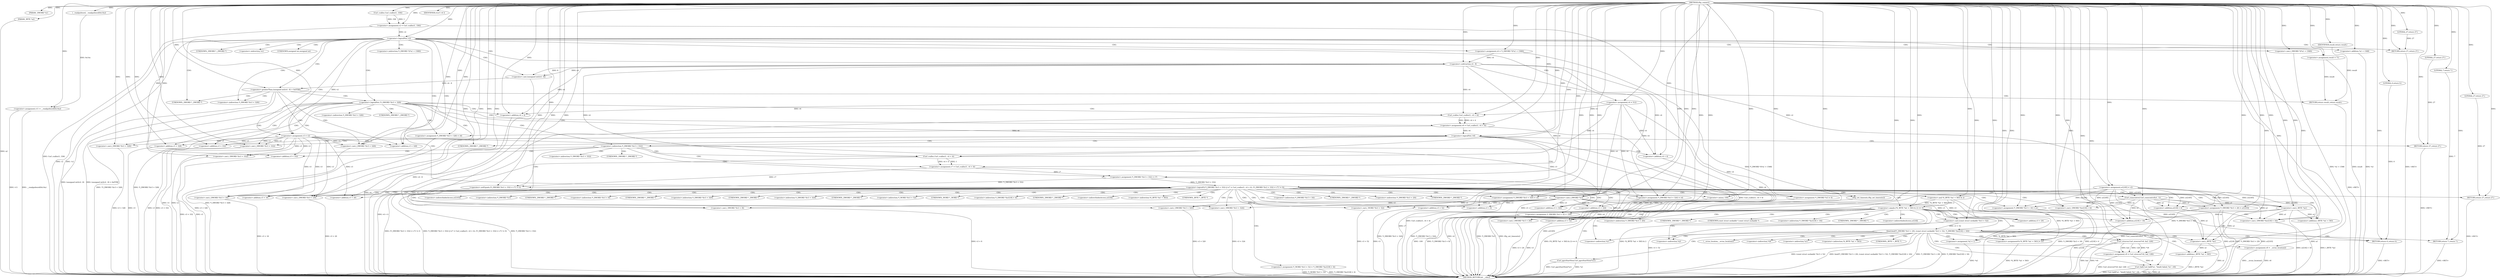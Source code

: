digraph tftp_connect {  
"1000111" [label = "(METHOD,tftp_connect)" ]
"1000371" [label = "(METHOD_RETURN,int __cdecl)" ]
"1000112" [label = "(PARAM,_DWORD *a1)" ]
"1000113" [label = "(PARAM,_BYTE *a2)" ]
"1000125" [label = "(<operator>.assignment,v11 = __readgsdword(0x14u))" ]
"1000127" [label = "(__readgsdword,__readgsdword(0x14u))" ]
"1000129" [label = "(<operator>.assignment,v2 = Curl_ccalloc(1, 336))" ]
"1000131" [label = "(Curl_ccalloc,Curl_ccalloc(1, 336))" ]
"1000134" [label = "(<operator>.assignment,a1[185] = v2)" ]
"1000140" [label = "(<operator>.logicalNot,!v2)" ]
"1000142" [label = "(RETURN,return 27;,return 27;)" ]
"1000143" [label = "(LITERAL,27,return 27;)" ]
"1000144" [label = "(<operator>.assignment,v3 = v2)" ]
"1000147" [label = "(<operator>.assignment,v4 = *(_DWORD *)(*a1 + 1568))" ]
"1000150" [label = "(<operator>.cast,(_DWORD *)(*a1 + 1568))" ]
"1000152" [label = "(<operator>.addition,*a1 + 1568)" ]
"1000157" [label = "(IDENTIFIER,v4,if ( v4 ))" ]
"1000159" [label = "(<operator>.assignment,result = 71)" ]
"1000163" [label = "(<operator>.greaterThan,(unsigned int)(v4 - 8) > 0xFFB0)" ]
"1000164" [label = "(<operator>.cast,(unsigned int)(v4 - 8))" ]
"1000166" [label = "(<operator>.subtraction,v4 - 8)" ]
"1000170" [label = "(RETURN,return result;,return result;)" ]
"1000171" [label = "(IDENTIFIER,result,return result;)" ]
"1000174" [label = "(<operator>.assignment,v4 = 512)" ]
"1000178" [label = "(<operator>.logicalNot,!*(_DWORD *)(v3 + 328))" ]
"1000180" [label = "(<operator>.cast,(_DWORD *)(v3 + 328))" ]
"1000182" [label = "(<operator>.addition,v3 + 328)" ]
"1000186" [label = "(<operator>.assignment,v6 = Curl_ccalloc(1, v4 + 4))" ]
"1000188" [label = "(Curl_ccalloc,Curl_ccalloc(1, v4 + 4))" ]
"1000190" [label = "(<operator>.addition,v4 + 4)" ]
"1000193" [label = "(<operator>.assignment,*(_DWORD *)(v3 + 328) = v6)" ]
"1000195" [label = "(<operator>.cast,(_DWORD *)(v3 + 328))" ]
"1000197" [label = "(<operator>.addition,v3 + 328)" ]
"1000202" [label = "(<operator>.logicalNot,!v6)" ]
"1000204" [label = "(RETURN,return 27;,return 27;)" ]
"1000205" [label = "(LITERAL,27,return 27;)" ]
"1000207" [label = "(<operator>.logicalOr,*(_DWORD *)(v3 + 332) || (v7 = Curl_ccalloc(1, v4 + 4), (*(_DWORD *)(v3 + 332) = v7) != 0))" ]
"1000209" [label = "(<operator>.cast,(_DWORD *)(v3 + 332))" ]
"1000211" [label = "(<operator>.addition,v3 + 332)" ]
"1000215" [label = "(<operator>.assignment,v7 = Curl_ccalloc(1, v4 + 4))" ]
"1000217" [label = "(Curl_ccalloc,Curl_ccalloc(1, v4 + 4))" ]
"1000219" [label = "(<operator>.addition,v4 + 4)" ]
"1000222" [label = "(<operator>.notEquals,(*(_DWORD *)(v3 + 332) = v7) != 0)" ]
"1000223" [label = "(<operator>.assignment,*(_DWORD *)(v3 + 332) = v7)" ]
"1000225" [label = "(<operator>.cast,(_DWORD *)(v3 + 332))" ]
"1000227" [label = "(<operator>.addition,v3 + 332)" ]
"1000233" [label = "(Curl_conncontrol,Curl_conncontrol(a1, 1))" ]
"1000236" [label = "(<operator>.assignment,*(_DWORD *)(v3 + 16) = a1)" ]
"1000238" [label = "(<operator>.cast,(_DWORD *)(v3 + 16))" ]
"1000240" [label = "(<operator>.addition,v3 + 16)" ]
"1000244" [label = "(<operator>.assignment,*(_DWORD *)(v3 + 20) = a1[103])" ]
"1000246" [label = "(<operator>.cast,(_DWORD *)(v3 + 20))" ]
"1000248" [label = "(<operator>.addition,v3 + 20)" ]
"1000254" [label = "(<operator>.assignment,*(_DWORD *)v3 = 0)" ]
"1000256" [label = "(<operator>.cast,(_DWORD *)v3)" ]
"1000260" [label = "(<operator>.assignment,*(_DWORD *)(v3 + 8) = -100)" ]
"1000262" [label = "(<operator>.cast,(_DWORD *)(v3 + 8))" ]
"1000264" [label = "(<operator>.addition,v3 + 8)" ]
"1000267" [label = "(<operator>.minus,-100)" ]
"1000269" [label = "(<operator>.assignment,*(_DWORD *)(v3 + 320) = v4)" ]
"1000271" [label = "(<operator>.cast,(_DWORD *)(v3 + 320))" ]
"1000273" [label = "(<operator>.addition,v3 + 320)" ]
"1000277" [label = "(<operator>.assignment,*(_DWORD *)(v3 + 324) = v4)" ]
"1000279" [label = "(<operator>.cast,(_DWORD *)(v3 + 324))" ]
"1000281" [label = "(<operator>.addition,v3 + 324)" ]
"1000285" [label = "(<operator>.assignment,*(_WORD *)(v3 + 52) = *(_DWORD *)(a1[18] + 4))" ]
"1000287" [label = "(<operator>.cast,(_WORD *)(v3 + 52))" ]
"1000289" [label = "(<operator>.addition,v3 + 52)" ]
"1000293" [label = "(<operator>.cast,(_DWORD *)(a1[18] + 4))" ]
"1000295" [label = "(<operator>.addition,a1[18] + 4)" ]
"1000300" [label = "(tftp_set_timeouts,tftp_set_timeouts())" ]
"1000302" [label = "(<operator>.equals,(*((_BYTE *)a1 + 583) & 2) == 0)" ]
"1000303" [label = "(<operator>.and,*((_BYTE *)a1 + 583) & 2)" ]
"1000305" [label = "(<operator>.addition,(_BYTE *)a1 + 583)" ]
"1000306" [label = "(<operator>.cast,(_BYTE *)a1)" ]
"1000314" [label = "(bind,bind(*(_DWORD *)(v3 + 20), (const struct sockaddr *)(v3 + 52), *(_DWORD *)(a1[18] + 16)))" ]
"1000316" [label = "(<operator>.cast,(_DWORD *)(v3 + 20))" ]
"1000318" [label = "(<operator>.addition,v3 + 20)" ]
"1000321" [label = "(<operator>.cast,(const struct sockaddr *)(v3 + 52))" ]
"1000323" [label = "(<operator>.addition,v3 + 52)" ]
"1000327" [label = "(<operator>.cast,(_DWORD *)(a1[18] + 16))" ]
"1000329" [label = "(<operator>.addition,a1[18] + 16)" ]
"1000335" [label = "(<operator>.assignment,v8 = __errno_location())" ]
"1000338" [label = "(<operator>.assignment,v9 = Curl_strerror(*v8, buf, 128))" ]
"1000340" [label = "(Curl_strerror,Curl_strerror(*v8, buf, 128))" ]
"1000345" [label = "(Curl_failf,Curl_failf(*a1, \"bind() failed; %s\", v9))" ]
"1000350" [label = "(RETURN,return 7;,return 7;)" ]
"1000351" [label = "(LITERAL,7,return 7;)" ]
"1000352" [label = "(<operators>.assignmentOr,*((_BYTE *)a1 + 583) |= 2u)" ]
"1000354" [label = "(<operator>.addition,(_BYTE *)a1 + 583)" ]
"1000355" [label = "(<operator>.cast,(_BYTE *)a1)" ]
"1000360" [label = "(Curl_pgrsStartNow,Curl_pgrsStartNow(*a1))" ]
"1000363" [label = "(<operator>.assignment,*a2 = 1)" ]
"1000367" [label = "(RETURN,return 0;,return 0;)" ]
"1000368" [label = "(LITERAL,0,return 0;)" ]
"1000369" [label = "(RETURN,return 27;,return 27;)" ]
"1000370" [label = "(LITERAL,27,return 27;)" ]
"1000149" [label = "(<operator>.indirection,*(_DWORD *)(*a1 + 1568))" ]
"1000151" [label = "(UNKNOWN,_DWORD *,_DWORD *)" ]
"1000153" [label = "(<operator>.indirection,*a1)" ]
"1000165" [label = "(UNKNOWN,unsigned int,unsigned int)" ]
"1000179" [label = "(<operator>.indirection,*(_DWORD *)(v3 + 328))" ]
"1000181" [label = "(UNKNOWN,_DWORD *,_DWORD *)" ]
"1000194" [label = "(<operator>.indirection,*(_DWORD *)(v3 + 328))" ]
"1000196" [label = "(UNKNOWN,_DWORD *,_DWORD *)" ]
"1000208" [label = "(<operator>.indirection,*(_DWORD *)(v3 + 332))" ]
"1000210" [label = "(UNKNOWN,_DWORD *,_DWORD *)" ]
"1000224" [label = "(<operator>.indirection,*(_DWORD *)(v3 + 332))" ]
"1000226" [label = "(UNKNOWN,_DWORD *,_DWORD *)" ]
"1000237" [label = "(<operator>.indirection,*(_DWORD *)(v3 + 16))" ]
"1000239" [label = "(UNKNOWN,_DWORD *,_DWORD *)" ]
"1000245" [label = "(<operator>.indirection,*(_DWORD *)(v3 + 20))" ]
"1000247" [label = "(UNKNOWN,_DWORD *,_DWORD *)" ]
"1000251" [label = "(<operator>.indirectIndexAccess,a1[103])" ]
"1000255" [label = "(<operator>.indirection,*(_DWORD *)v3)" ]
"1000257" [label = "(UNKNOWN,_DWORD *,_DWORD *)" ]
"1000261" [label = "(<operator>.indirection,*(_DWORD *)(v3 + 8))" ]
"1000263" [label = "(UNKNOWN,_DWORD *,_DWORD *)" ]
"1000270" [label = "(<operator>.indirection,*(_DWORD *)(v3 + 320))" ]
"1000272" [label = "(UNKNOWN,_DWORD *,_DWORD *)" ]
"1000278" [label = "(<operator>.indirection,*(_DWORD *)(v3 + 324))" ]
"1000280" [label = "(UNKNOWN,_DWORD *,_DWORD *)" ]
"1000286" [label = "(<operator>.indirection,*(_WORD *)(v3 + 52))" ]
"1000288" [label = "(UNKNOWN,_WORD *,_WORD *)" ]
"1000292" [label = "(<operator>.indirection,*(_DWORD *)(a1[18] + 4))" ]
"1000294" [label = "(UNKNOWN,_DWORD *,_DWORD *)" ]
"1000296" [label = "(<operator>.indirectIndexAccess,a1[18])" ]
"1000304" [label = "(<operator>.indirection,*((_BYTE *)a1 + 583))" ]
"1000307" [label = "(UNKNOWN,_BYTE *,_BYTE *)" ]
"1000315" [label = "(<operator>.indirection,*(_DWORD *)(v3 + 20))" ]
"1000317" [label = "(UNKNOWN,_DWORD *,_DWORD *)" ]
"1000322" [label = "(UNKNOWN,const struct sockaddr *,const struct sockaddr *)" ]
"1000326" [label = "(<operator>.indirection,*(_DWORD *)(a1[18] + 16))" ]
"1000328" [label = "(UNKNOWN,_DWORD *,_DWORD *)" ]
"1000330" [label = "(<operator>.indirectIndexAccess,a1[18])" ]
"1000337" [label = "(__errno_location,__errno_location())" ]
"1000341" [label = "(<operator>.indirection,*v8)" ]
"1000346" [label = "(<operator>.indirection,*a1)" ]
"1000353" [label = "(<operator>.indirection,*((_BYTE *)a1 + 583))" ]
"1000356" [label = "(UNKNOWN,_BYTE *,_BYTE *)" ]
"1000361" [label = "(<operator>.indirection,*a1)" ]
"1000364" [label = "(<operator>.indirection,*a2)" ]
  "1000369" -> "1000371"  [ label = "DDG: <RET>"] 
  "1000350" -> "1000371"  [ label = "DDG: <RET>"] 
  "1000170" -> "1000371"  [ label = "DDG: <RET>"] 
  "1000367" -> "1000371"  [ label = "DDG: <RET>"] 
  "1000142" -> "1000371"  [ label = "DDG: <RET>"] 
  "1000178" -> "1000371"  [ label = "DDG: *(_DWORD *)(v3 + 328)"] 
  "1000211" -> "1000371"  [ label = "DDG: v3"] 
  "1000287" -> "1000371"  [ label = "DDG: v3 + 52"] 
  "1000163" -> "1000371"  [ label = "DDG: (unsigned int)(v4 - 8)"] 
  "1000166" -> "1000371"  [ label = "DDG: v4"] 
  "1000260" -> "1000371"  [ label = "DDG: -100"] 
  "1000193" -> "1000371"  [ label = "DDG: *(_DWORD *)(v3 + 328)"] 
  "1000293" -> "1000371"  [ label = "DDG: a1[18] + 4"] 
  "1000113" -> "1000371"  [ label = "DDG: a2"] 
  "1000190" -> "1000371"  [ label = "DDG: v4"] 
  "1000202" -> "1000371"  [ label = "DDG: v6"] 
  "1000125" -> "1000371"  [ label = "DDG: __readgsdword(0x14u)"] 
  "1000163" -> "1000371"  [ label = "DDG: (unsigned int)(v4 - 8) > 0xFFB0"] 
  "1000164" -> "1000371"  [ label = "DDG: v4 - 8"] 
  "1000329" -> "1000371"  [ label = "DDG: a1[18]"] 
  "1000352" -> "1000371"  [ label = "DDG: *((_BYTE *)a1 + 583)"] 
  "1000314" -> "1000371"  [ label = "DDG: (const struct sockaddr *)(v3 + 52)"] 
  "1000233" -> "1000371"  [ label = "DDG: Curl_conncontrol(a1, 1)"] 
  "1000335" -> "1000371"  [ label = "DDG: __errno_location()"] 
  "1000306" -> "1000371"  [ label = "DDG: a1"] 
  "1000215" -> "1000371"  [ label = "DDG: Curl_ccalloc(1, v4 + 4)"] 
  "1000178" -> "1000371"  [ label = "DDG: !*(_DWORD *)(v3 + 328)"] 
  "1000223" -> "1000371"  [ label = "DDG: v7"] 
  "1000209" -> "1000371"  [ label = "DDG: v3 + 332"] 
  "1000321" -> "1000371"  [ label = "DDG: v3 + 52"] 
  "1000363" -> "1000371"  [ label = "DDG: *a2"] 
  "1000289" -> "1000371"  [ label = "DDG: v3"] 
  "1000150" -> "1000371"  [ label = "DDG: *a1 + 1568"] 
  "1000219" -> "1000371"  [ label = "DDG: v4"] 
  "1000354" -> "1000371"  [ label = "DDG: (_BYTE *)a1"] 
  "1000295" -> "1000371"  [ label = "DDG: a1[18]"] 
  "1000269" -> "1000371"  [ label = "DDG: *(_DWORD *)(v3 + 320)"] 
  "1000340" -> "1000371"  [ label = "DDG: *v8"] 
  "1000302" -> "1000371"  [ label = "DDG: (*((_BYTE *)a1 + 583) & 2) == 0"] 
  "1000225" -> "1000371"  [ label = "DDG: v3 + 332"] 
  "1000152" -> "1000371"  [ label = "DDG: *a1"] 
  "1000285" -> "1000371"  [ label = "DDG: *(_DWORD *)(a1[18] + 4)"] 
  "1000147" -> "1000371"  [ label = "DDG: *(_DWORD *)(*a1 + 1568)"] 
  "1000345" -> "1000371"  [ label = "DDG: Curl_failf(*a1, \"bind() failed; %s\", v9)"] 
  "1000180" -> "1000371"  [ label = "DDG: v3 + 328"] 
  "1000188" -> "1000371"  [ label = "DDG: v4 + 4"] 
  "1000236" -> "1000371"  [ label = "DDG: *(_DWORD *)(v3 + 16)"] 
  "1000303" -> "1000371"  [ label = "DDG: *((_BYTE *)a1 + 583)"] 
  "1000345" -> "1000371"  [ label = "DDG: *a1"] 
  "1000254" -> "1000371"  [ label = "DDG: *(_DWORD *)v3"] 
  "1000360" -> "1000371"  [ label = "DDG: *a1"] 
  "1000207" -> "1000371"  [ label = "DDG: *(_DWORD *)(v3 + 332) || (v7 = Curl_ccalloc(1, v4 + 4), (*(_DWORD *)(v3 + 332) = v7) != 0)"] 
  "1000222" -> "1000371"  [ label = "DDG: (*(_DWORD *)(v3 + 332) = v7) != 0"] 
  "1000129" -> "1000371"  [ label = "DDG: Curl_ccalloc(1, 336)"] 
  "1000314" -> "1000371"  [ label = "DDG: bind(*(_DWORD *)(v3 + 20), (const struct sockaddr *)(v3 + 52), *(_DWORD *)(a1[18] + 16))"] 
  "1000260" -> "1000371"  [ label = "DDG: *(_DWORD *)(v3 + 8)"] 
  "1000246" -> "1000371"  [ label = "DDG: v3 + 20"] 
  "1000340" -> "1000371"  [ label = "DDG: buf"] 
  "1000285" -> "1000371"  [ label = "DDG: *(_WORD *)(v3 + 52)"] 
  "1000302" -> "1000371"  [ label = "DDG: *((_BYTE *)a1 + 583) & 2"] 
  "1000197" -> "1000371"  [ label = "DDG: v3"] 
  "1000345" -> "1000371"  [ label = "DDG: v9"] 
  "1000186" -> "1000371"  [ label = "DDG: Curl_ccalloc(1, v4 + 4)"] 
  "1000314" -> "1000371"  [ label = "DDG: *(_DWORD *)(v3 + 20)"] 
  "1000207" -> "1000371"  [ label = "DDG: *(_DWORD *)(v3 + 332)"] 
  "1000279" -> "1000371"  [ label = "DDG: v3 + 324"] 
  "1000134" -> "1000371"  [ label = "DDG: a1[185]"] 
  "1000140" -> "1000371"  [ label = "DDG: v2"] 
  "1000125" -> "1000371"  [ label = "DDG: v11"] 
  "1000305" -> "1000371"  [ label = "DDG: (_BYTE *)a1"] 
  "1000335" -> "1000371"  [ label = "DDG: v8"] 
  "1000300" -> "1000371"  [ label = "DDG: tftp_set_timeouts()"] 
  "1000227" -> "1000371"  [ label = "DDG: v3"] 
  "1000327" -> "1000371"  [ label = "DDG: a1[18] + 16"] 
  "1000271" -> "1000371"  [ label = "DDG: v3 + 320"] 
  "1000140" -> "1000371"  [ label = "DDG: !v2"] 
  "1000277" -> "1000371"  [ label = "DDG: *(_DWORD *)(v3 + 324)"] 
  "1000262" -> "1000371"  [ label = "DDG: v3 + 8"] 
  "1000144" -> "1000371"  [ label = "DDG: v3"] 
  "1000355" -> "1000371"  [ label = "DDG: a1"] 
  "1000277" -> "1000371"  [ label = "DDG: v4"] 
  "1000159" -> "1000371"  [ label = "DDG: result"] 
  "1000338" -> "1000371"  [ label = "DDG: Curl_strerror(*v8, buf, 128)"] 
  "1000316" -> "1000371"  [ label = "DDG: v3 + 20"] 
  "1000314" -> "1000371"  [ label = "DDG: *(_DWORD *)(a1[18] + 16)"] 
  "1000202" -> "1000371"  [ label = "DDG: !v6"] 
  "1000195" -> "1000371"  [ label = "DDG: v3 + 328"] 
  "1000174" -> "1000371"  [ label = "DDG: v4"] 
  "1000144" -> "1000371"  [ label = "DDG: v2"] 
  "1000238" -> "1000371"  [ label = "DDG: v3 + 16"] 
  "1000323" -> "1000371"  [ label = "DDG: v3"] 
  "1000244" -> "1000371"  [ label = "DDG: *(_DWORD *)(v3 + 20)"] 
  "1000217" -> "1000371"  [ label = "DDG: v4 + 4"] 
  "1000244" -> "1000371"  [ label = "DDG: a1[103]"] 
  "1000360" -> "1000371"  [ label = "DDG: Curl_pgrsStartNow(*a1)"] 
  "1000204" -> "1000371"  [ label = "DDG: <RET>"] 
  "1000111" -> "1000112"  [ label = "DDG: "] 
  "1000111" -> "1000113"  [ label = "DDG: "] 
  "1000127" -> "1000125"  [ label = "DDG: 0x14u"] 
  "1000111" -> "1000125"  [ label = "DDG: "] 
  "1000111" -> "1000127"  [ label = "DDG: "] 
  "1000131" -> "1000129"  [ label = "DDG: 1"] 
  "1000131" -> "1000129"  [ label = "DDG: 336"] 
  "1000111" -> "1000129"  [ label = "DDG: "] 
  "1000111" -> "1000131"  [ label = "DDG: "] 
  "1000129" -> "1000134"  [ label = "DDG: v2"] 
  "1000111" -> "1000134"  [ label = "DDG: "] 
  "1000111" -> "1000140"  [ label = "DDG: "] 
  "1000129" -> "1000140"  [ label = "DDG: v2"] 
  "1000143" -> "1000142"  [ label = "DDG: 27"] 
  "1000111" -> "1000142"  [ label = "DDG: "] 
  "1000111" -> "1000143"  [ label = "DDG: "] 
  "1000140" -> "1000144"  [ label = "DDG: v2"] 
  "1000111" -> "1000144"  [ label = "DDG: "] 
  "1000111" -> "1000147"  [ label = "DDG: "] 
  "1000111" -> "1000150"  [ label = "DDG: "] 
  "1000111" -> "1000152"  [ label = "DDG: "] 
  "1000111" -> "1000157"  [ label = "DDG: "] 
  "1000111" -> "1000159"  [ label = "DDG: "] 
  "1000164" -> "1000163"  [ label = "DDG: v4 - 8"] 
  "1000166" -> "1000164"  [ label = "DDG: v4"] 
  "1000166" -> "1000164"  [ label = "DDG: 8"] 
  "1000147" -> "1000166"  [ label = "DDG: v4"] 
  "1000111" -> "1000166"  [ label = "DDG: "] 
  "1000111" -> "1000163"  [ label = "DDG: "] 
  "1000171" -> "1000170"  [ label = "DDG: result"] 
  "1000159" -> "1000170"  [ label = "DDG: result"] 
  "1000111" -> "1000171"  [ label = "DDG: "] 
  "1000111" -> "1000174"  [ label = "DDG: "] 
  "1000144" -> "1000180"  [ label = "DDG: v3"] 
  "1000111" -> "1000180"  [ label = "DDG: "] 
  "1000144" -> "1000182"  [ label = "DDG: v3"] 
  "1000111" -> "1000182"  [ label = "DDG: "] 
  "1000188" -> "1000186"  [ label = "DDG: 1"] 
  "1000188" -> "1000186"  [ label = "DDG: v4 + 4"] 
  "1000111" -> "1000186"  [ label = "DDG: "] 
  "1000111" -> "1000188"  [ label = "DDG: "] 
  "1000166" -> "1000188"  [ label = "DDG: v4"] 
  "1000174" -> "1000188"  [ label = "DDG: v4"] 
  "1000166" -> "1000190"  [ label = "DDG: v4"] 
  "1000174" -> "1000190"  [ label = "DDG: v4"] 
  "1000111" -> "1000190"  [ label = "DDG: "] 
  "1000186" -> "1000193"  [ label = "DDG: v6"] 
  "1000111" -> "1000193"  [ label = "DDG: "] 
  "1000111" -> "1000195"  [ label = "DDG: "] 
  "1000144" -> "1000195"  [ label = "DDG: v3"] 
  "1000111" -> "1000197"  [ label = "DDG: "] 
  "1000144" -> "1000197"  [ label = "DDG: v3"] 
  "1000111" -> "1000202"  [ label = "DDG: "] 
  "1000186" -> "1000202"  [ label = "DDG: v6"] 
  "1000205" -> "1000204"  [ label = "DDG: 27"] 
  "1000111" -> "1000204"  [ label = "DDG: "] 
  "1000111" -> "1000205"  [ label = "DDG: "] 
  "1000223" -> "1000207"  [ label = "DDG: *(_DWORD *)(v3 + 332)"] 
  "1000111" -> "1000209"  [ label = "DDG: "] 
  "1000144" -> "1000209"  [ label = "DDG: v3"] 
  "1000111" -> "1000211"  [ label = "DDG: "] 
  "1000144" -> "1000211"  [ label = "DDG: v3"] 
  "1000217" -> "1000215"  [ label = "DDG: 1"] 
  "1000217" -> "1000215"  [ label = "DDG: v4 + 4"] 
  "1000111" -> "1000215"  [ label = "DDG: "] 
  "1000111" -> "1000217"  [ label = "DDG: "] 
  "1000166" -> "1000217"  [ label = "DDG: v4"] 
  "1000174" -> "1000217"  [ label = "DDG: v4"] 
  "1000166" -> "1000219"  [ label = "DDG: v4"] 
  "1000174" -> "1000219"  [ label = "DDG: v4"] 
  "1000111" -> "1000219"  [ label = "DDG: "] 
  "1000223" -> "1000222"  [ label = "DDG: *(_DWORD *)(v3 + 332)"] 
  "1000215" -> "1000222"  [ label = "DDG: v7"] 
  "1000111" -> "1000222"  [ label = "DDG: "] 
  "1000111" -> "1000225"  [ label = "DDG: "] 
  "1000144" -> "1000225"  [ label = "DDG: v3"] 
  "1000111" -> "1000227"  [ label = "DDG: "] 
  "1000144" -> "1000227"  [ label = "DDG: v3"] 
  "1000215" -> "1000223"  [ label = "DDG: v7"] 
  "1000111" -> "1000223"  [ label = "DDG: "] 
  "1000134" -> "1000233"  [ label = "DDG: a1[185]"] 
  "1000111" -> "1000233"  [ label = "DDG: "] 
  "1000233" -> "1000236"  [ label = "DDG: a1"] 
  "1000134" -> "1000236"  [ label = "DDG: a1[185]"] 
  "1000111" -> "1000236"  [ label = "DDG: "] 
  "1000111" -> "1000238"  [ label = "DDG: "] 
  "1000144" -> "1000238"  [ label = "DDG: v3"] 
  "1000111" -> "1000240"  [ label = "DDG: "] 
  "1000144" -> "1000240"  [ label = "DDG: v3"] 
  "1000233" -> "1000244"  [ label = "DDG: a1"] 
  "1000134" -> "1000244"  [ label = "DDG: a1[185]"] 
  "1000111" -> "1000244"  [ label = "DDG: "] 
  "1000111" -> "1000246"  [ label = "DDG: "] 
  "1000144" -> "1000246"  [ label = "DDG: v3"] 
  "1000111" -> "1000248"  [ label = "DDG: "] 
  "1000144" -> "1000248"  [ label = "DDG: v3"] 
  "1000111" -> "1000254"  [ label = "DDG: "] 
  "1000111" -> "1000256"  [ label = "DDG: "] 
  "1000144" -> "1000256"  [ label = "DDG: v3"] 
  "1000267" -> "1000260"  [ label = "DDG: 100"] 
  "1000256" -> "1000262"  [ label = "DDG: v3"] 
  "1000111" -> "1000262"  [ label = "DDG: "] 
  "1000256" -> "1000264"  [ label = "DDG: v3"] 
  "1000111" -> "1000264"  [ label = "DDG: "] 
  "1000111" -> "1000267"  [ label = "DDG: "] 
  "1000166" -> "1000269"  [ label = "DDG: v4"] 
  "1000174" -> "1000269"  [ label = "DDG: v4"] 
  "1000111" -> "1000269"  [ label = "DDG: "] 
  "1000111" -> "1000271"  [ label = "DDG: "] 
  "1000256" -> "1000271"  [ label = "DDG: v3"] 
  "1000111" -> "1000273"  [ label = "DDG: "] 
  "1000256" -> "1000273"  [ label = "DDG: v3"] 
  "1000111" -> "1000277"  [ label = "DDG: "] 
  "1000166" -> "1000277"  [ label = "DDG: v4"] 
  "1000174" -> "1000277"  [ label = "DDG: v4"] 
  "1000111" -> "1000279"  [ label = "DDG: "] 
  "1000256" -> "1000279"  [ label = "DDG: v3"] 
  "1000111" -> "1000281"  [ label = "DDG: "] 
  "1000256" -> "1000281"  [ label = "DDG: v3"] 
  "1000111" -> "1000287"  [ label = "DDG: "] 
  "1000256" -> "1000287"  [ label = "DDG: v3"] 
  "1000111" -> "1000289"  [ label = "DDG: "] 
  "1000256" -> "1000289"  [ label = "DDG: v3"] 
  "1000233" -> "1000293"  [ label = "DDG: a1"] 
  "1000134" -> "1000293"  [ label = "DDG: a1[185]"] 
  "1000111" -> "1000293"  [ label = "DDG: "] 
  "1000233" -> "1000295"  [ label = "DDG: a1"] 
  "1000134" -> "1000295"  [ label = "DDG: a1[185]"] 
  "1000111" -> "1000295"  [ label = "DDG: "] 
  "1000111" -> "1000300"  [ label = "DDG: "] 
  "1000303" -> "1000302"  [ label = "DDG: *((_BYTE *)a1 + 583)"] 
  "1000303" -> "1000302"  [ label = "DDG: 2"] 
  "1000306" -> "1000305"  [ label = "DDG: a1"] 
  "1000134" -> "1000306"  [ label = "DDG: a1[185]"] 
  "1000111" -> "1000306"  [ label = "DDG: "] 
  "1000233" -> "1000306"  [ label = "DDG: a1"] 
  "1000111" -> "1000305"  [ label = "DDG: "] 
  "1000111" -> "1000303"  [ label = "DDG: "] 
  "1000111" -> "1000302"  [ label = "DDG: "] 
  "1000244" -> "1000314"  [ label = "DDG: *(_DWORD *)(v3 + 20)"] 
  "1000111" -> "1000316"  [ label = "DDG: "] 
  "1000256" -> "1000316"  [ label = "DDG: v3"] 
  "1000111" -> "1000318"  [ label = "DDG: "] 
  "1000256" -> "1000318"  [ label = "DDG: v3"] 
  "1000321" -> "1000314"  [ label = "DDG: v3 + 52"] 
  "1000111" -> "1000321"  [ label = "DDG: "] 
  "1000256" -> "1000321"  [ label = "DDG: v3"] 
  "1000111" -> "1000323"  [ label = "DDG: "] 
  "1000256" -> "1000323"  [ label = "DDG: v3"] 
  "1000306" -> "1000327"  [ label = "DDG: a1"] 
  "1000233" -> "1000327"  [ label = "DDG: a1"] 
  "1000134" -> "1000327"  [ label = "DDG: a1[185]"] 
  "1000111" -> "1000327"  [ label = "DDG: "] 
  "1000306" -> "1000329"  [ label = "DDG: a1"] 
  "1000233" -> "1000329"  [ label = "DDG: a1"] 
  "1000134" -> "1000329"  [ label = "DDG: a1[185]"] 
  "1000111" -> "1000329"  [ label = "DDG: "] 
  "1000111" -> "1000335"  [ label = "DDG: "] 
  "1000340" -> "1000338"  [ label = "DDG: *v8"] 
  "1000340" -> "1000338"  [ label = "DDG: buf"] 
  "1000340" -> "1000338"  [ label = "DDG: 128"] 
  "1000111" -> "1000338"  [ label = "DDG: "] 
  "1000111" -> "1000340"  [ label = "DDG: "] 
  "1000111" -> "1000345"  [ label = "DDG: "] 
  "1000338" -> "1000345"  [ label = "DDG: v9"] 
  "1000351" -> "1000350"  [ label = "DDG: 7"] 
  "1000111" -> "1000350"  [ label = "DDG: "] 
  "1000111" -> "1000351"  [ label = "DDG: "] 
  "1000111" -> "1000352"  [ label = "DDG: "] 
  "1000303" -> "1000352"  [ label = "DDG: *((_BYTE *)a1 + 583)"] 
  "1000355" -> "1000354"  [ label = "DDG: a1"] 
  "1000306" -> "1000355"  [ label = "DDG: a1"] 
  "1000134" -> "1000355"  [ label = "DDG: a1[185]"] 
  "1000111" -> "1000355"  [ label = "DDG: "] 
  "1000233" -> "1000355"  [ label = "DDG: a1"] 
  "1000111" -> "1000354"  [ label = "DDG: "] 
  "1000111" -> "1000363"  [ label = "DDG: "] 
  "1000368" -> "1000367"  [ label = "DDG: 0"] 
  "1000111" -> "1000367"  [ label = "DDG: "] 
  "1000111" -> "1000368"  [ label = "DDG: "] 
  "1000370" -> "1000369"  [ label = "DDG: 27"] 
  "1000111" -> "1000369"  [ label = "DDG: "] 
  "1000111" -> "1000370"  [ label = "DDG: "] 
  "1000140" -> "1000144"  [ label = "CDG: "] 
  "1000140" -> "1000142"  [ label = "CDG: "] 
  "1000140" -> "1000153"  [ label = "CDG: "] 
  "1000140" -> "1000152"  [ label = "CDG: "] 
  "1000140" -> "1000151"  [ label = "CDG: "] 
  "1000140" -> "1000150"  [ label = "CDG: "] 
  "1000140" -> "1000149"  [ label = "CDG: "] 
  "1000140" -> "1000147"  [ label = "CDG: "] 
  "1000140" -> "1000159"  [ label = "CDG: "] 
  "1000140" -> "1000174"  [ label = "CDG: "] 
  "1000140" -> "1000166"  [ label = "CDG: "] 
  "1000140" -> "1000165"  [ label = "CDG: "] 
  "1000140" -> "1000164"  [ label = "CDG: "] 
  "1000140" -> "1000163"  [ label = "CDG: "] 
  "1000140" -> "1000182"  [ label = "CDG: "] 
  "1000140" -> "1000181"  [ label = "CDG: "] 
  "1000140" -> "1000180"  [ label = "CDG: "] 
  "1000140" -> "1000179"  [ label = "CDG: "] 
  "1000140" -> "1000178"  [ label = "CDG: "] 
  "1000163" -> "1000170"  [ label = "CDG: "] 
  "1000163" -> "1000182"  [ label = "CDG: "] 
  "1000163" -> "1000181"  [ label = "CDG: "] 
  "1000163" -> "1000180"  [ label = "CDG: "] 
  "1000163" -> "1000179"  [ label = "CDG: "] 
  "1000163" -> "1000178"  [ label = "CDG: "] 
  "1000178" -> "1000190"  [ label = "CDG: "] 
  "1000178" -> "1000188"  [ label = "CDG: "] 
  "1000178" -> "1000186"  [ label = "CDG: "] 
  "1000178" -> "1000208"  [ label = "CDG: "] 
  "1000178" -> "1000207"  [ label = "CDG: "] 
  "1000178" -> "1000202"  [ label = "CDG: "] 
  "1000178" -> "1000197"  [ label = "CDG: "] 
  "1000178" -> "1000196"  [ label = "CDG: "] 
  "1000178" -> "1000195"  [ label = "CDG: "] 
  "1000178" -> "1000194"  [ label = "CDG: "] 
  "1000178" -> "1000193"  [ label = "CDG: "] 
  "1000178" -> "1000211"  [ label = "CDG: "] 
  "1000178" -> "1000210"  [ label = "CDG: "] 
  "1000178" -> "1000209"  [ label = "CDG: "] 
  "1000202" -> "1000208"  [ label = "CDG: "] 
  "1000202" -> "1000207"  [ label = "CDG: "] 
  "1000202" -> "1000204"  [ label = "CDG: "] 
  "1000202" -> "1000211"  [ label = "CDG: "] 
  "1000202" -> "1000210"  [ label = "CDG: "] 
  "1000202" -> "1000209"  [ label = "CDG: "] 
  "1000207" -> "1000240"  [ label = "CDG: "] 
  "1000207" -> "1000239"  [ label = "CDG: "] 
  "1000207" -> "1000238"  [ label = "CDG: "] 
  "1000207" -> "1000237"  [ label = "CDG: "] 
  "1000207" -> "1000236"  [ label = "CDG: "] 
  "1000207" -> "1000233"  [ label = "CDG: "] 
  "1000207" -> "1000256"  [ label = "CDG: "] 
  "1000207" -> "1000255"  [ label = "CDG: "] 
  "1000207" -> "1000254"  [ label = "CDG: "] 
  "1000207" -> "1000251"  [ label = "CDG: "] 
  "1000207" -> "1000248"  [ label = "CDG: "] 
  "1000207" -> "1000247"  [ label = "CDG: "] 
  "1000207" -> "1000246"  [ label = "CDG: "] 
  "1000207" -> "1000245"  [ label = "CDG: "] 
  "1000207" -> "1000244"  [ label = "CDG: "] 
  "1000207" -> "1000272"  [ label = "CDG: "] 
  "1000207" -> "1000271"  [ label = "CDG: "] 
  "1000207" -> "1000270"  [ label = "CDG: "] 
  "1000207" -> "1000269"  [ label = "CDG: "] 
  "1000207" -> "1000267"  [ label = "CDG: "] 
  "1000207" -> "1000264"  [ label = "CDG: "] 
  "1000207" -> "1000263"  [ label = "CDG: "] 
  "1000207" -> "1000262"  [ label = "CDG: "] 
  "1000207" -> "1000261"  [ label = "CDG: "] 
  "1000207" -> "1000260"  [ label = "CDG: "] 
  "1000207" -> "1000257"  [ label = "CDG: "] 
  "1000207" -> "1000288"  [ label = "CDG: "] 
  "1000207" -> "1000287"  [ label = "CDG: "] 
  "1000207" -> "1000286"  [ label = "CDG: "] 
  "1000207" -> "1000285"  [ label = "CDG: "] 
  "1000207" -> "1000281"  [ label = "CDG: "] 
  "1000207" -> "1000280"  [ label = "CDG: "] 
  "1000207" -> "1000279"  [ label = "CDG: "] 
  "1000207" -> "1000278"  [ label = "CDG: "] 
  "1000207" -> "1000277"  [ label = "CDG: "] 
  "1000207" -> "1000273"  [ label = "CDG: "] 
  "1000207" -> "1000304"  [ label = "CDG: "] 
  "1000207" -> "1000303"  [ label = "CDG: "] 
  "1000207" -> "1000302"  [ label = "CDG: "] 
  "1000207" -> "1000300"  [ label = "CDG: "] 
  "1000207" -> "1000296"  [ label = "CDG: "] 
  "1000207" -> "1000295"  [ label = "CDG: "] 
  "1000207" -> "1000294"  [ label = "CDG: "] 
  "1000207" -> "1000293"  [ label = "CDG: "] 
  "1000207" -> "1000292"  [ label = "CDG: "] 
  "1000207" -> "1000289"  [ label = "CDG: "] 
  "1000207" -> "1000307"  [ label = "CDG: "] 
  "1000207" -> "1000306"  [ label = "CDG: "] 
  "1000207" -> "1000305"  [ label = "CDG: "] 
  "1000207" -> "1000369"  [ label = "CDG: "] 
  "1000208" -> "1000224"  [ label = "CDG: "] 
  "1000208" -> "1000223"  [ label = "CDG: "] 
  "1000208" -> "1000222"  [ label = "CDG: "] 
  "1000208" -> "1000219"  [ label = "CDG: "] 
  "1000208" -> "1000217"  [ label = "CDG: "] 
  "1000208" -> "1000215"  [ label = "CDG: "] 
  "1000208" -> "1000227"  [ label = "CDG: "] 
  "1000208" -> "1000226"  [ label = "CDG: "] 
  "1000208" -> "1000225"  [ label = "CDG: "] 
  "1000302" -> "1000318"  [ label = "CDG: "] 
  "1000302" -> "1000317"  [ label = "CDG: "] 
  "1000302" -> "1000316"  [ label = "CDG: "] 
  "1000302" -> "1000315"  [ label = "CDG: "] 
  "1000302" -> "1000314"  [ label = "CDG: "] 
  "1000302" -> "1000330"  [ label = "CDG: "] 
  "1000302" -> "1000329"  [ label = "CDG: "] 
  "1000302" -> "1000328"  [ label = "CDG: "] 
  "1000302" -> "1000327"  [ label = "CDG: "] 
  "1000302" -> "1000326"  [ label = "CDG: "] 
  "1000302" -> "1000323"  [ label = "CDG: "] 
  "1000302" -> "1000322"  [ label = "CDG: "] 
  "1000302" -> "1000321"  [ label = "CDG: "] 
  "1000302" -> "1000367"  [ label = "CDG: "] 
  "1000302" -> "1000364"  [ label = "CDG: "] 
  "1000302" -> "1000363"  [ label = "CDG: "] 
  "1000302" -> "1000361"  [ label = "CDG: "] 
  "1000302" -> "1000360"  [ label = "CDG: "] 
  "1000314" -> "1000335"  [ label = "CDG: "] 
  "1000314" -> "1000352"  [ label = "CDG: "] 
  "1000314" -> "1000350"  [ label = "CDG: "] 
  "1000314" -> "1000346"  [ label = "CDG: "] 
  "1000314" -> "1000345"  [ label = "CDG: "] 
  "1000314" -> "1000341"  [ label = "CDG: "] 
  "1000314" -> "1000340"  [ label = "CDG: "] 
  "1000314" -> "1000338"  [ label = "CDG: "] 
  "1000314" -> "1000337"  [ label = "CDG: "] 
  "1000314" -> "1000367"  [ label = "CDG: "] 
  "1000314" -> "1000364"  [ label = "CDG: "] 
  "1000314" -> "1000363"  [ label = "CDG: "] 
  "1000314" -> "1000361"  [ label = "CDG: "] 
  "1000314" -> "1000360"  [ label = "CDG: "] 
  "1000314" -> "1000356"  [ label = "CDG: "] 
  "1000314" -> "1000355"  [ label = "CDG: "] 
  "1000314" -> "1000354"  [ label = "CDG: "] 
  "1000314" -> "1000353"  [ label = "CDG: "] 
}
